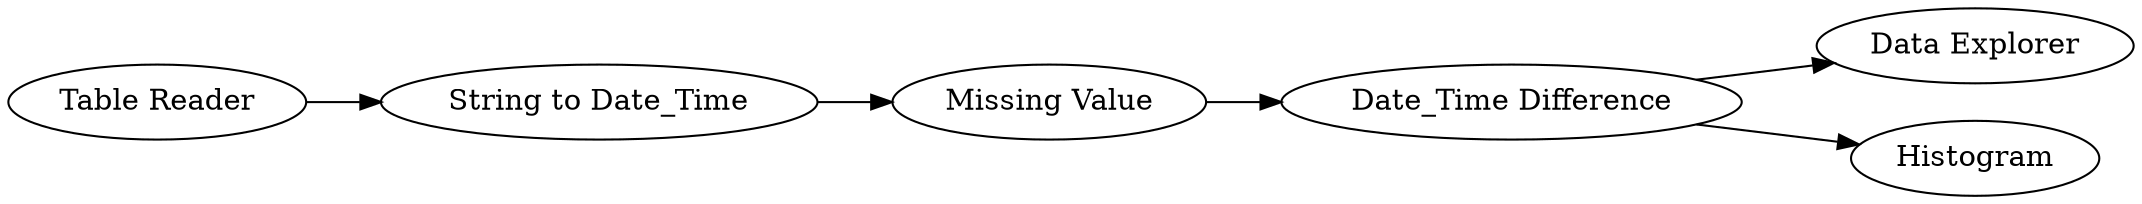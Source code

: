 digraph {
	"5871606703822048936_3" [label="Date_Time Difference"]
	"5871606703822048936_6" [label="Data Explorer"]
	"5871606703822048936_4" [label=Histogram]
	"5871606703822048936_1" [label="Table Reader"]
	"5871606703822048936_5" [label="Missing Value"]
	"5871606703822048936_2" [label="String to Date_Time"]
	"5871606703822048936_1" -> "5871606703822048936_2"
	"5871606703822048936_5" -> "5871606703822048936_3"
	"5871606703822048936_2" -> "5871606703822048936_5"
	"5871606703822048936_3" -> "5871606703822048936_6"
	"5871606703822048936_3" -> "5871606703822048936_4"
	rankdir=LR
}
